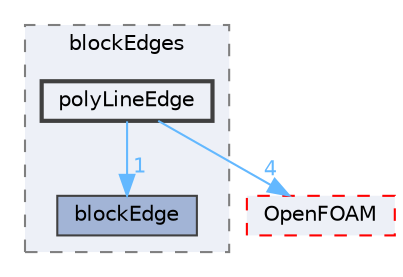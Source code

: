 digraph "src/mesh/blockMesh/blockEdges/polyLineEdge"
{
 // LATEX_PDF_SIZE
  bgcolor="transparent";
  edge [fontname=Helvetica,fontsize=10,labelfontname=Helvetica,labelfontsize=10];
  node [fontname=Helvetica,fontsize=10,shape=box,height=0.2,width=0.4];
  compound=true
  subgraph clusterdir_2be04f7008d0f59dcfa6d7f2ed1ae216 {
    graph [ bgcolor="#edf0f7", pencolor="grey50", label="blockEdges", fontname=Helvetica,fontsize=10 style="filled,dashed", URL="dir_2be04f7008d0f59dcfa6d7f2ed1ae216.html",tooltip=""]
  dir_a06eaa1db3dcb24dc2dac6400bb2f129 [label="blockEdge", fillcolor="#a2b4d6", color="grey25", style="filled", URL="dir_a06eaa1db3dcb24dc2dac6400bb2f129.html",tooltip=""];
  dir_39904b6b6ba59c4308c49dfc1c5e33c5 [label="polyLineEdge", fillcolor="#edf0f7", color="grey25", style="filled,bold", URL="dir_39904b6b6ba59c4308c49dfc1c5e33c5.html",tooltip=""];
  }
  dir_c5473ff19b20e6ec4dfe5c310b3778a8 [label="OpenFOAM", fillcolor="#edf0f7", color="red", style="filled,dashed", URL="dir_c5473ff19b20e6ec4dfe5c310b3778a8.html",tooltip=""];
  dir_39904b6b6ba59c4308c49dfc1c5e33c5->dir_a06eaa1db3dcb24dc2dac6400bb2f129 [headlabel="1", labeldistance=1.5 headhref="dir_002979_000300.html" href="dir_002979_000300.html" color="steelblue1" fontcolor="steelblue1"];
  dir_39904b6b6ba59c4308c49dfc1c5e33c5->dir_c5473ff19b20e6ec4dfe5c310b3778a8 [headlabel="4", labeldistance=1.5 headhref="dir_002979_002695.html" href="dir_002979_002695.html" color="steelblue1" fontcolor="steelblue1"];
}
